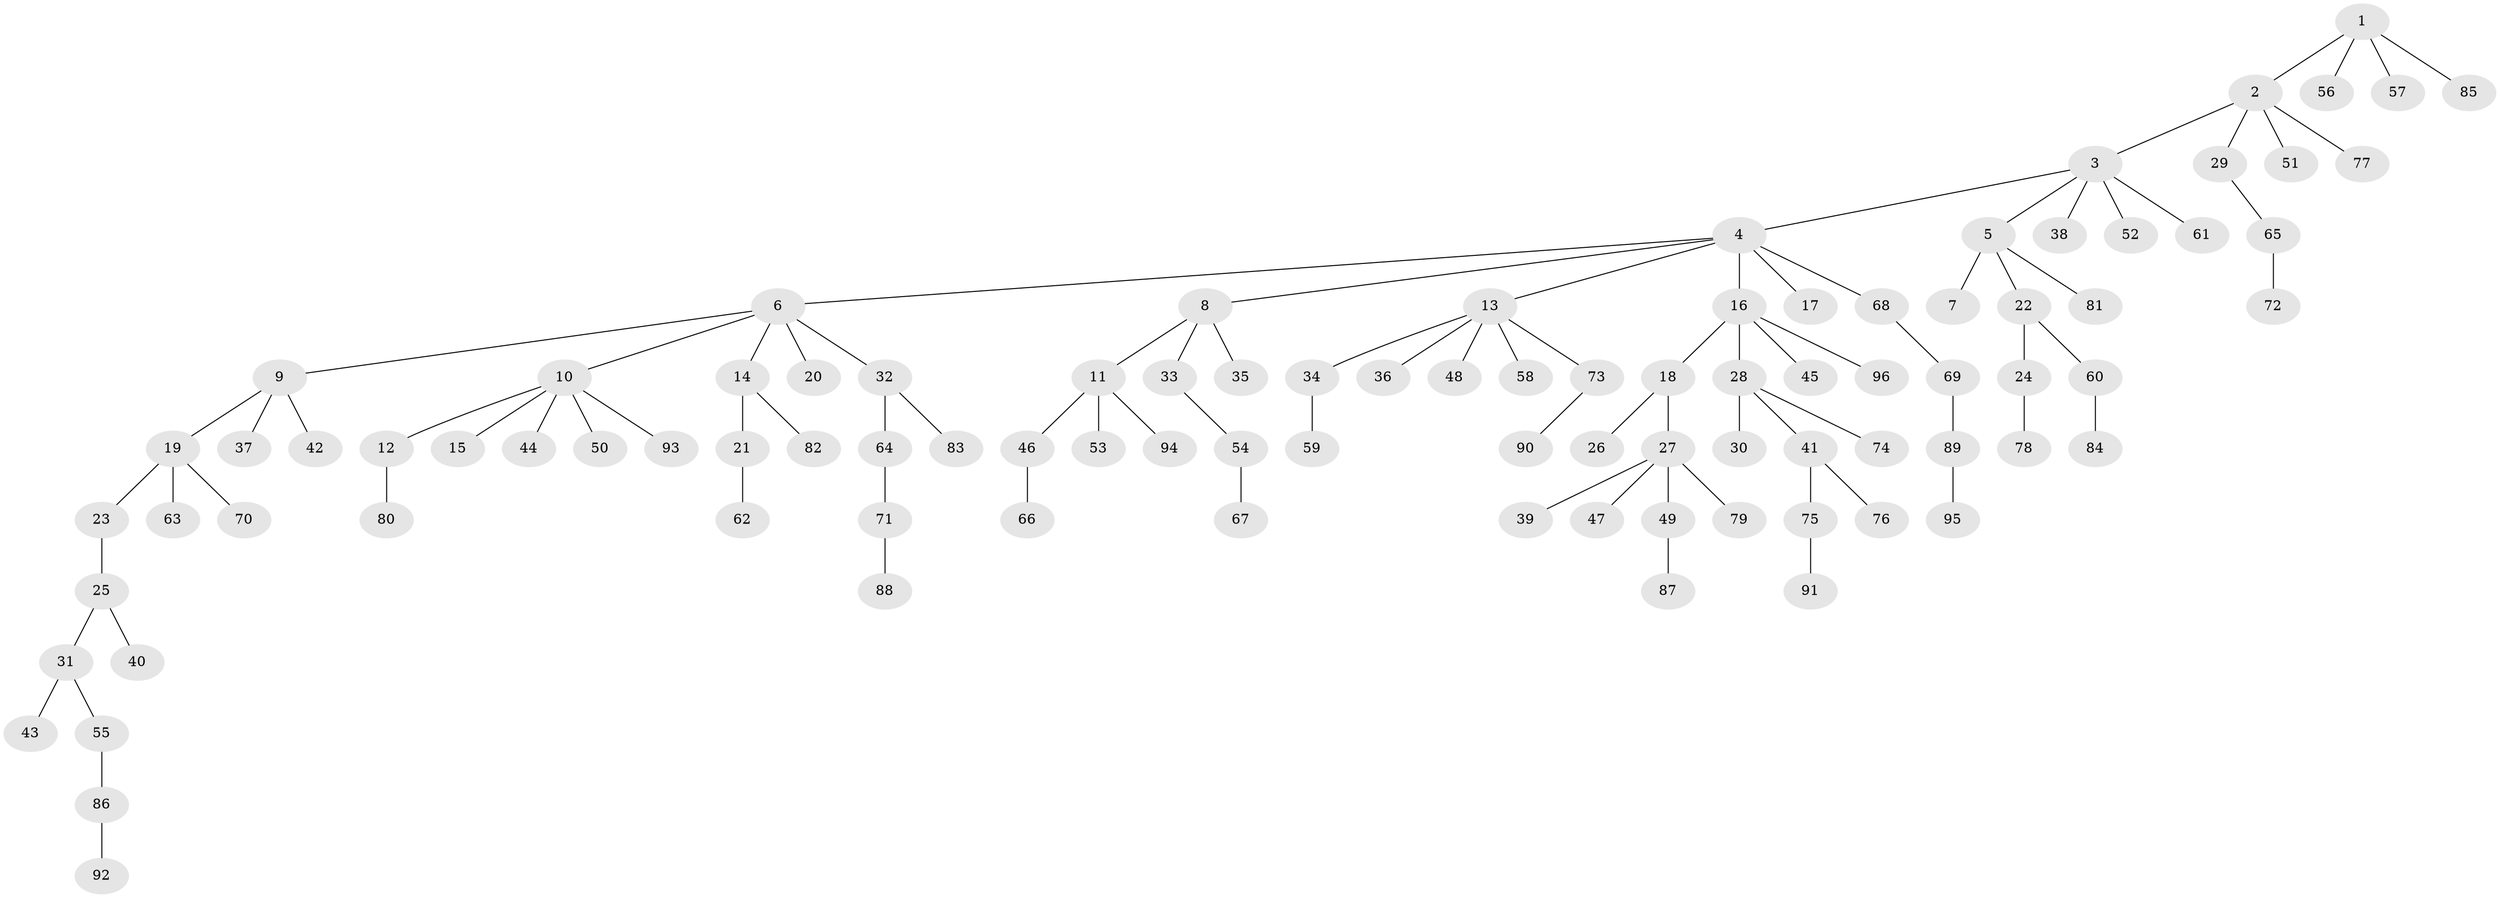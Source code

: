 // Generated by graph-tools (version 1.1) at 2025/02/03/09/25 03:02:21]
// undirected, 96 vertices, 95 edges
graph export_dot {
graph [start="1"]
  node [color=gray90,style=filled];
  1;
  2;
  3;
  4;
  5;
  6;
  7;
  8;
  9;
  10;
  11;
  12;
  13;
  14;
  15;
  16;
  17;
  18;
  19;
  20;
  21;
  22;
  23;
  24;
  25;
  26;
  27;
  28;
  29;
  30;
  31;
  32;
  33;
  34;
  35;
  36;
  37;
  38;
  39;
  40;
  41;
  42;
  43;
  44;
  45;
  46;
  47;
  48;
  49;
  50;
  51;
  52;
  53;
  54;
  55;
  56;
  57;
  58;
  59;
  60;
  61;
  62;
  63;
  64;
  65;
  66;
  67;
  68;
  69;
  70;
  71;
  72;
  73;
  74;
  75;
  76;
  77;
  78;
  79;
  80;
  81;
  82;
  83;
  84;
  85;
  86;
  87;
  88;
  89;
  90;
  91;
  92;
  93;
  94;
  95;
  96;
  1 -- 2;
  1 -- 56;
  1 -- 57;
  1 -- 85;
  2 -- 3;
  2 -- 29;
  2 -- 51;
  2 -- 77;
  3 -- 4;
  3 -- 5;
  3 -- 38;
  3 -- 52;
  3 -- 61;
  4 -- 6;
  4 -- 8;
  4 -- 13;
  4 -- 16;
  4 -- 17;
  4 -- 68;
  5 -- 7;
  5 -- 22;
  5 -- 81;
  6 -- 9;
  6 -- 10;
  6 -- 14;
  6 -- 20;
  6 -- 32;
  8 -- 11;
  8 -- 33;
  8 -- 35;
  9 -- 19;
  9 -- 37;
  9 -- 42;
  10 -- 12;
  10 -- 15;
  10 -- 44;
  10 -- 50;
  10 -- 93;
  11 -- 46;
  11 -- 53;
  11 -- 94;
  12 -- 80;
  13 -- 34;
  13 -- 36;
  13 -- 48;
  13 -- 58;
  13 -- 73;
  14 -- 21;
  14 -- 82;
  16 -- 18;
  16 -- 28;
  16 -- 45;
  16 -- 96;
  18 -- 26;
  18 -- 27;
  19 -- 23;
  19 -- 63;
  19 -- 70;
  21 -- 62;
  22 -- 24;
  22 -- 60;
  23 -- 25;
  24 -- 78;
  25 -- 31;
  25 -- 40;
  27 -- 39;
  27 -- 47;
  27 -- 49;
  27 -- 79;
  28 -- 30;
  28 -- 41;
  28 -- 74;
  29 -- 65;
  31 -- 43;
  31 -- 55;
  32 -- 64;
  32 -- 83;
  33 -- 54;
  34 -- 59;
  41 -- 75;
  41 -- 76;
  46 -- 66;
  49 -- 87;
  54 -- 67;
  55 -- 86;
  60 -- 84;
  64 -- 71;
  65 -- 72;
  68 -- 69;
  69 -- 89;
  71 -- 88;
  73 -- 90;
  75 -- 91;
  86 -- 92;
  89 -- 95;
}
